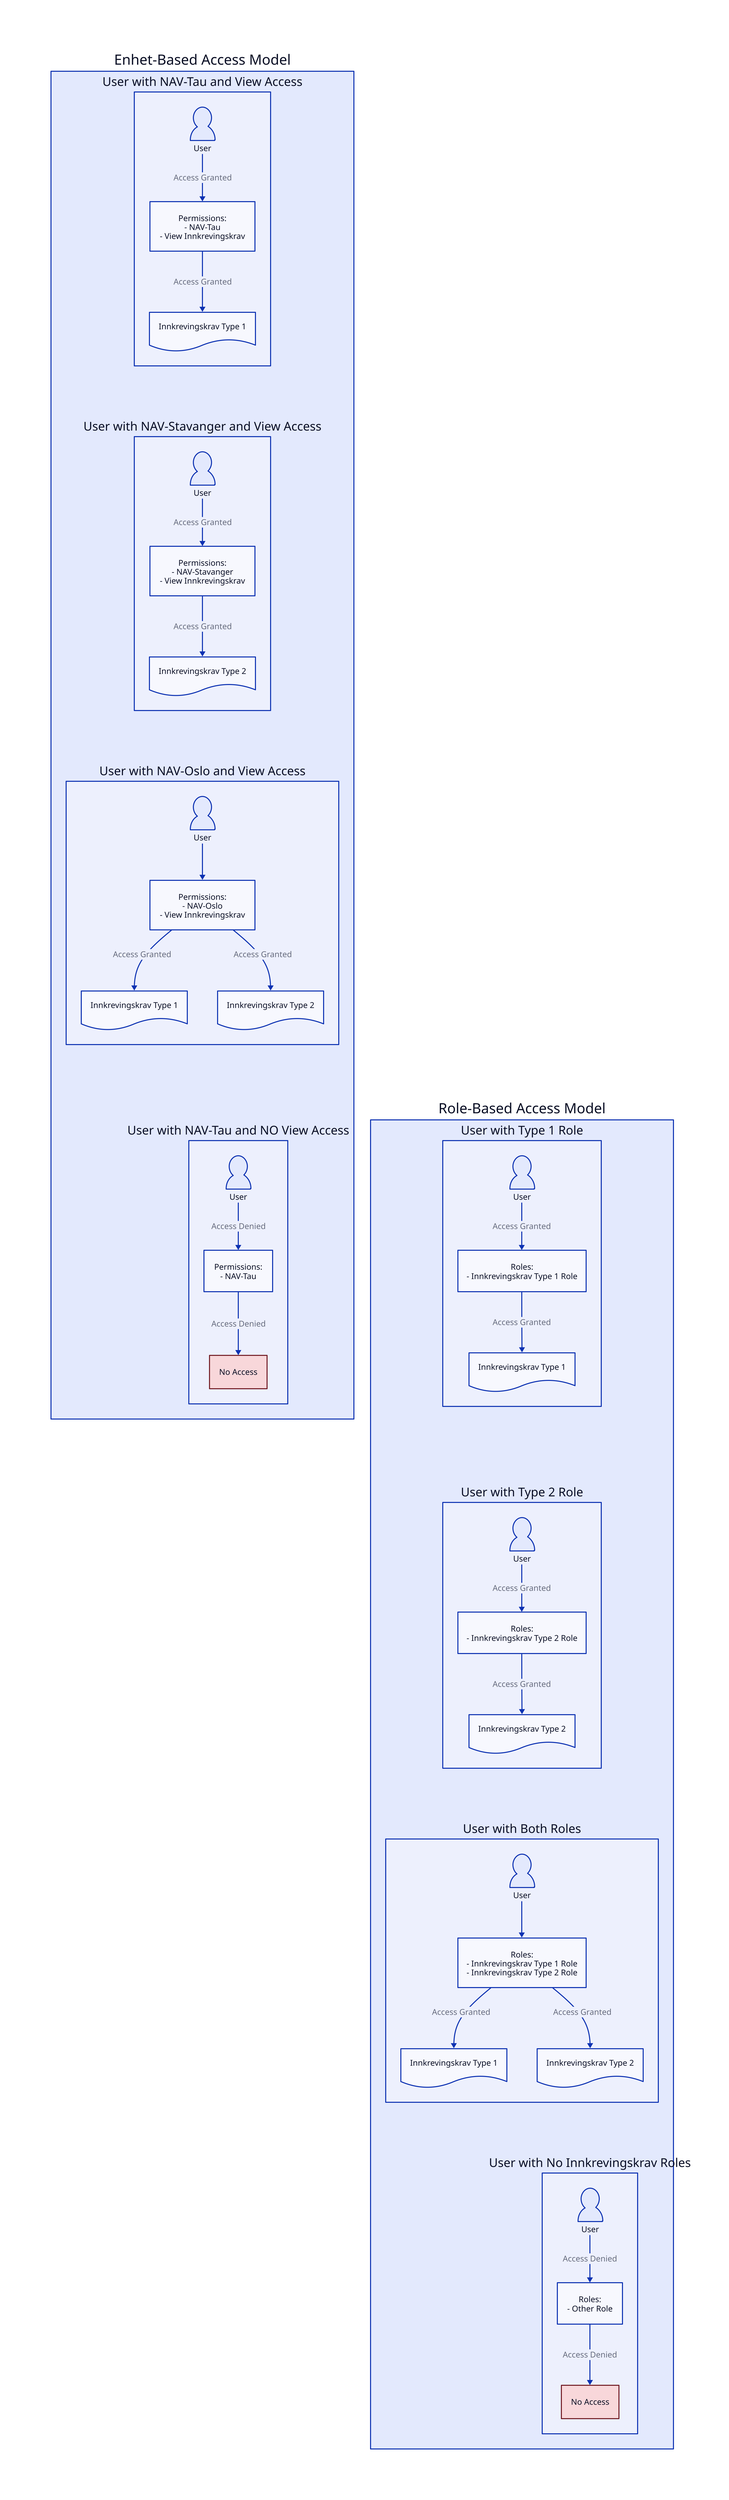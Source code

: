 direction: down

# Main container for the Enhet-Based Access Model
enhet_based_access: "Enhet-Based Access Model" {
  direction: down

  # Scenario 1: A user with NAV-Tau and view access gets access to Type 1
  scenario_1: "User with NAV-Tau and View Access" {
    user_1: "User" {shape: person}
    permissions_1: "Permissions:\n- NAV-Tau\n- View Innkrevingskrav" {shape: rectangle}
    resource_1: "Innkrevingskrav Type 1" {shape: document}
    user_1 -> permissions_1 -> resource_1: "Access Granted"
  }

  # Scenario 2: A user with NAV-Stavanger and view access gets access to Type 2
  scenario_2: "User with NAV-Stavanger and View Access" {
    user_2: "User" {shape: person}
    permissions_2: "Permissions:\n- NAV-Stavanger\n- View Innkrevingskrav" {shape: rectangle}
    resource_2: "Innkrevingskrav Type 2" {shape: document}
    user_2 -> permissions_2 -> resource_2: "Access Granted"
  }

  # Scenario 3: A user with NAV-Oslo and view access gets access to Type 1 and Type 2
  scenario_3: "User with NAV-Oslo and View Access" {
    user_3: "User" {shape: person}
    permissions_3: "Permissions:\n- NAV-Oslo\n- View Innkrevingskrav" {shape: rectangle}
    resource_1_3: "Innkrevingskrav Type 1" {shape: document}
    resource_2_3: "Innkrevingskrav Type 2" {shape: document}

    user_3 -> permissions_3
    permissions_3 -> resource_1_3: "Access Granted"
    permissions_3 -> resource_2_3: "Access Granted"
  }

  # Scenario 4: A user with NAV-Tau but no view access gets no access
  scenario_4: "User with NAV-Tau and NO View Access" {
    user_4: "User" {shape: person}
    permissions_4: "Permissions:\n- NAV-Tau" {shape: rectangle}
    no_access_4: "No Access" {
      style.fill: "#F8D7DA"
      style.stroke: "#721C24"
    }
    user_4 -> permissions_4 -> no_access_4: "Access Denied"
  }

  # This invisible connection helps to order the containers vertically
  scenario_1 -> scenario_2 -> scenario_3 -> scenario_4: { style.opacity: 0 }
}


# Main container for the Role-Based Access Model
role_based_access: "Role-Based Access Model" {
  direction: down

  # Scenario 5: A user with Type 1 Role
  scenario_5: "User with Type 1 Role" {
    user_5: "User" {shape: person}
    permissions_5: "Roles:\n- Innkrevingskrav Type 1 Role" {shape: rectangle}
    resource_1_5: "Innkrevingskrav Type 1" {shape: document}
    user_5 -> permissions_5 -> resource_1_5: "Access Granted"
  }

  # Scenario 6: A user with Type 2 Role
  scenario_6: "User with Type 2 Role" {
    user_6: "User" {shape: person}
    permissions_6: "Roles:\n- Innkrevingskrav Type 2 Role" {shape: rectangle}
    resource_2_6: "Innkrevingskrav Type 2" {shape: document}
    user_6 -> permissions_6 -> resource_2_6: "Access Granted"
  }

  # Scenario 7: A user with both Type 1 and Type 2 Roles
  scenario_7: "User with Both Roles" {
    user_7: "User" {shape: person}
    permissions_7: "Roles:\n- Innkrevingskrav Type 1 Role\n- Innkrevingskrav Type 2 Role" {shape: rectangle}
    resource_1_7: "Innkrevingskrav Type 1" {shape: document}
    resource_2_7: "Innkrevingskrav Type 2" {shape: document}

    user_7 -> permissions_7
    permissions_7 -> resource_1_7: "Access Granted"
    permissions_7 -> resource_2_7: "Access Granted"
  }

  # Scenario 8: A user with no relevant roles
  scenario_8: "User with No Innkrevingskrav Roles" {
    user_8: "User" {shape: person}
    permissions_8: "Roles:\n- Other Role" {shape: rectangle}
    no_access_8: "No Access" {
      style.fill: "#F8D7DA"
      style.stroke: "#721C24"
    }
    user_8 -> permissions_8 -> no_access_8: "Access Denied"
  }

  # This invisible connection helps to order the containers vertically
  scenario_5 -> scenario_6 -> scenario_7 -> scenario_8: { style.opacity: 0 }
}

# This invisible connection helps to order the main containers horizontally
enhet_based_access -> role_based_access: {
  style.opacity: 0
}